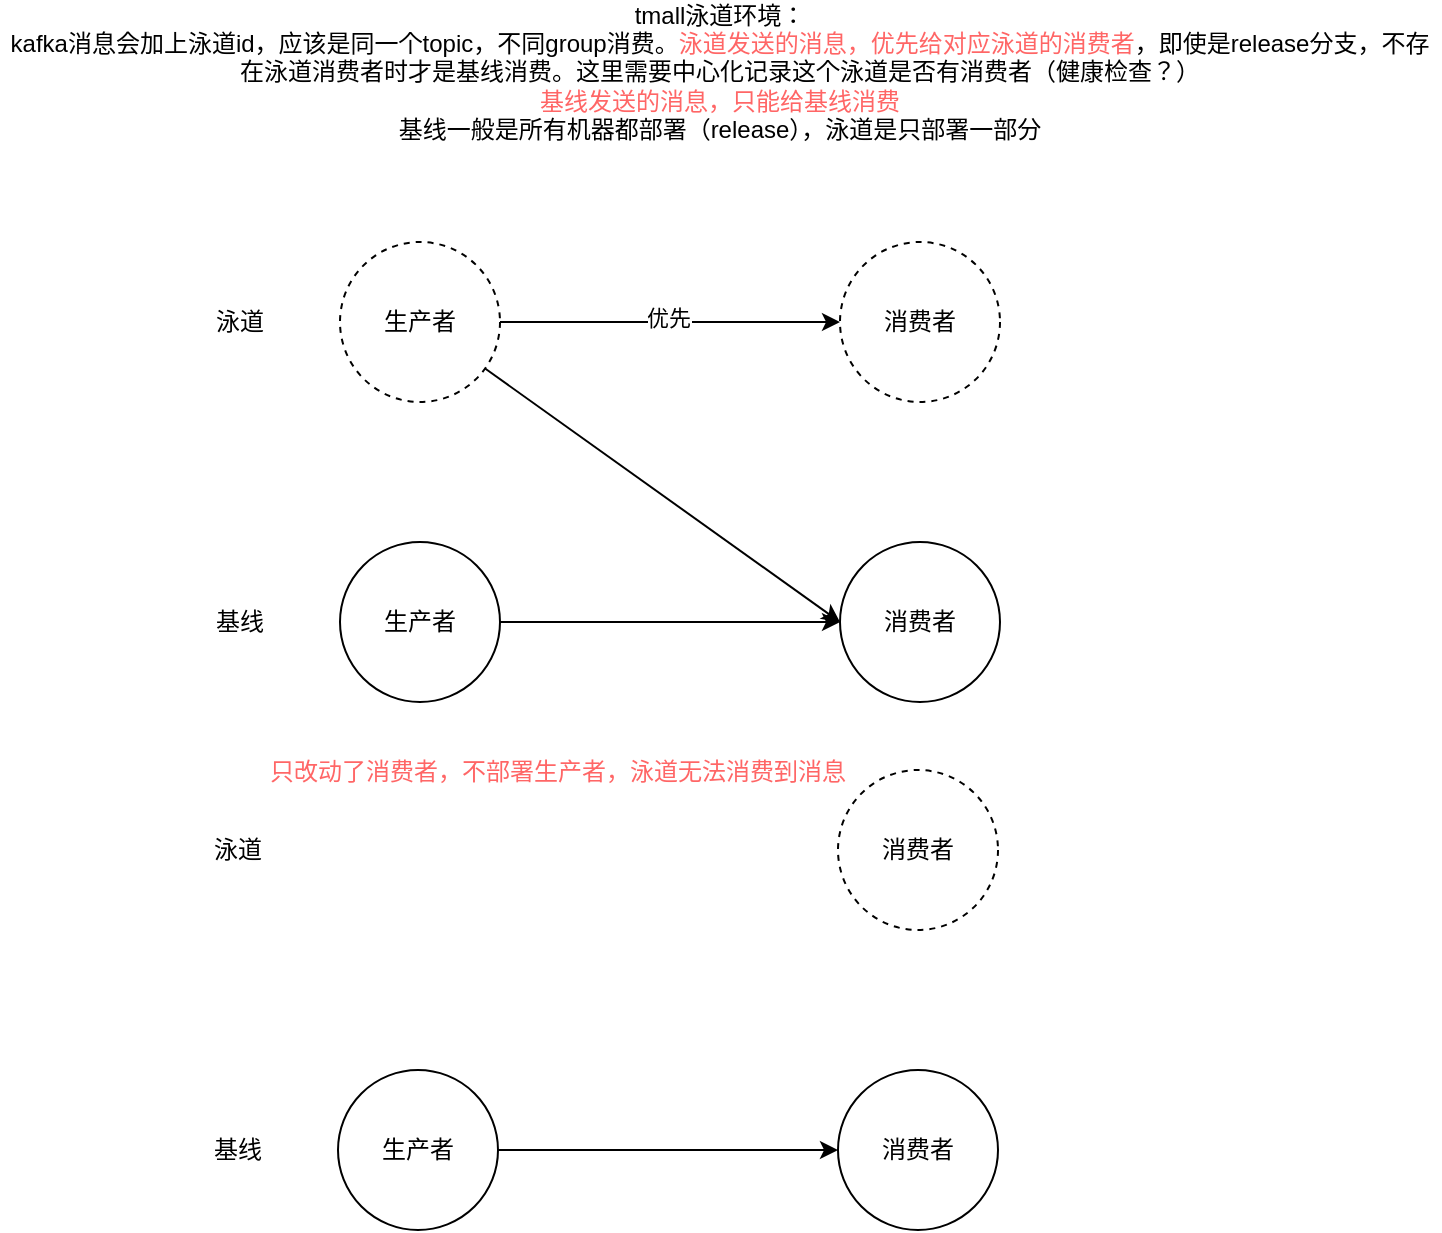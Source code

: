 <mxfile version="21.3.8" type="github">
  <diagram name="第 1 页" id="g_9M_log5X6aWmikNUvo">
    <mxGraphModel dx="920" dy="506" grid="1" gridSize="10" guides="1" tooltips="1" connect="1" arrows="1" fold="1" page="1" pageScale="1" pageWidth="827" pageHeight="1169" math="0" shadow="0">
      <root>
        <mxCell id="0" />
        <mxCell id="1" parent="0" />
        <mxCell id="UC14t1Heg8whz1p-dgPh-23" style="edgeStyle=orthogonalEdgeStyle;rounded=0;orthogonalLoop=1;jettySize=auto;html=1;entryX=0;entryY=0.5;entryDx=0;entryDy=0;" edge="1" parent="1" source="UC14t1Heg8whz1p-dgPh-15" target="UC14t1Heg8whz1p-dgPh-16">
          <mxGeometry relative="1" as="geometry" />
        </mxCell>
        <mxCell id="UC14t1Heg8whz1p-dgPh-26" value="优先" style="edgeLabel;html=1;align=center;verticalAlign=middle;resizable=0;points=[];" vertex="1" connectable="0" parent="UC14t1Heg8whz1p-dgPh-23">
          <mxGeometry x="-0.012" y="2" relative="1" as="geometry">
            <mxPoint as="offset" />
          </mxGeometry>
        </mxCell>
        <mxCell id="UC14t1Heg8whz1p-dgPh-24" style="rounded=0;orthogonalLoop=1;jettySize=auto;html=1;entryX=0;entryY=0.5;entryDx=0;entryDy=0;" edge="1" parent="1" source="UC14t1Heg8whz1p-dgPh-15" target="UC14t1Heg8whz1p-dgPh-18">
          <mxGeometry relative="1" as="geometry" />
        </mxCell>
        <mxCell id="UC14t1Heg8whz1p-dgPh-15" value="" style="ellipse;whiteSpace=wrap;html=1;aspect=fixed;dashed=1;" vertex="1" parent="1">
          <mxGeometry x="230" y="240" width="80" height="80" as="geometry" />
        </mxCell>
        <mxCell id="UC14t1Heg8whz1p-dgPh-16" value="" style="ellipse;whiteSpace=wrap;html=1;aspect=fixed;dashed=1;" vertex="1" parent="1">
          <mxGeometry x="480" y="240" width="80" height="80" as="geometry" />
        </mxCell>
        <mxCell id="UC14t1Heg8whz1p-dgPh-25" style="edgeStyle=orthogonalEdgeStyle;rounded=0;orthogonalLoop=1;jettySize=auto;html=1;" edge="1" parent="1" source="UC14t1Heg8whz1p-dgPh-17">
          <mxGeometry relative="1" as="geometry">
            <mxPoint x="480" y="430" as="targetPoint" />
          </mxGeometry>
        </mxCell>
        <mxCell id="UC14t1Heg8whz1p-dgPh-17" value="" style="ellipse;whiteSpace=wrap;html=1;aspect=fixed;" vertex="1" parent="1">
          <mxGeometry x="230" y="390" width="80" height="80" as="geometry" />
        </mxCell>
        <mxCell id="UC14t1Heg8whz1p-dgPh-18" value="" style="ellipse;whiteSpace=wrap;html=1;aspect=fixed;" vertex="1" parent="1">
          <mxGeometry x="480" y="390" width="80" height="80" as="geometry" />
        </mxCell>
        <mxCell id="UC14t1Heg8whz1p-dgPh-19" value="泳道" style="text;html=1;strokeColor=none;fillColor=none;align=center;verticalAlign=middle;whiteSpace=wrap;rounded=0;" vertex="1" parent="1">
          <mxGeometry x="150" y="265" width="60" height="30" as="geometry" />
        </mxCell>
        <mxCell id="UC14t1Heg8whz1p-dgPh-20" value="基线" style="text;html=1;strokeColor=none;fillColor=none;align=center;verticalAlign=middle;whiteSpace=wrap;rounded=0;" vertex="1" parent="1">
          <mxGeometry x="150" y="415" width="60" height="30" as="geometry" />
        </mxCell>
        <mxCell id="UC14t1Heg8whz1p-dgPh-21" value="生产者" style="text;html=1;strokeColor=none;fillColor=none;align=center;verticalAlign=middle;whiteSpace=wrap;rounded=0;" vertex="1" parent="1">
          <mxGeometry x="240" y="265" width="60" height="30" as="geometry" />
        </mxCell>
        <mxCell id="UC14t1Heg8whz1p-dgPh-22" value="消费者" style="text;html=1;strokeColor=none;fillColor=none;align=center;verticalAlign=middle;whiteSpace=wrap;rounded=0;" vertex="1" parent="1">
          <mxGeometry x="490" y="265" width="60" height="30" as="geometry" />
        </mxCell>
        <mxCell id="UC14t1Heg8whz1p-dgPh-27" value="tmall泳道环境：&lt;br&gt;kafka消息会加上泳道id，应该是同一个topic，不同group消费。&lt;font color=&quot;#ff6666&quot;&gt;泳道发送的消息，优先给对应泳道的消费者&lt;/font&gt;，即使是release分支，不存在泳道消费者时才是基线消费。这里需要中心化记录这个泳道是否有消费者（健康检查？）&lt;br&gt;&lt;font color=&quot;#ff6666&quot;&gt;基线发送的消息，只能给基线消费&lt;br&gt;&lt;/font&gt;基线一般是所有机器都部署（release），泳道是只部署一部分" style="text;html=1;strokeColor=none;fillColor=none;align=center;verticalAlign=middle;whiteSpace=wrap;rounded=0;" vertex="1" parent="1">
          <mxGeometry x="60" y="120" width="720" height="70" as="geometry" />
        </mxCell>
        <mxCell id="UC14t1Heg8whz1p-dgPh-28" value="生产者" style="text;html=1;strokeColor=none;fillColor=none;align=center;verticalAlign=middle;whiteSpace=wrap;rounded=0;" vertex="1" parent="1">
          <mxGeometry x="240" y="415" width="60" height="30" as="geometry" />
        </mxCell>
        <mxCell id="UC14t1Heg8whz1p-dgPh-29" value="消费者" style="text;html=1;strokeColor=none;fillColor=none;align=center;verticalAlign=middle;whiteSpace=wrap;rounded=0;" vertex="1" parent="1">
          <mxGeometry x="490" y="415" width="60" height="30" as="geometry" />
        </mxCell>
        <mxCell id="UC14t1Heg8whz1p-dgPh-34" value="" style="ellipse;whiteSpace=wrap;html=1;aspect=fixed;dashed=1;" vertex="1" parent="1">
          <mxGeometry x="479" y="504" width="80" height="80" as="geometry" />
        </mxCell>
        <mxCell id="UC14t1Heg8whz1p-dgPh-35" style="edgeStyle=orthogonalEdgeStyle;rounded=0;orthogonalLoop=1;jettySize=auto;html=1;" edge="1" parent="1" source="UC14t1Heg8whz1p-dgPh-36">
          <mxGeometry relative="1" as="geometry">
            <mxPoint x="479" y="694" as="targetPoint" />
          </mxGeometry>
        </mxCell>
        <mxCell id="UC14t1Heg8whz1p-dgPh-36" value="" style="ellipse;whiteSpace=wrap;html=1;aspect=fixed;" vertex="1" parent="1">
          <mxGeometry x="229" y="654" width="80" height="80" as="geometry" />
        </mxCell>
        <mxCell id="UC14t1Heg8whz1p-dgPh-37" value="" style="ellipse;whiteSpace=wrap;html=1;aspect=fixed;" vertex="1" parent="1">
          <mxGeometry x="479" y="654" width="80" height="80" as="geometry" />
        </mxCell>
        <mxCell id="UC14t1Heg8whz1p-dgPh-38" value="泳道" style="text;html=1;strokeColor=none;fillColor=none;align=center;verticalAlign=middle;whiteSpace=wrap;rounded=0;" vertex="1" parent="1">
          <mxGeometry x="149" y="529" width="60" height="30" as="geometry" />
        </mxCell>
        <mxCell id="UC14t1Heg8whz1p-dgPh-39" value="基线" style="text;html=1;strokeColor=none;fillColor=none;align=center;verticalAlign=middle;whiteSpace=wrap;rounded=0;" vertex="1" parent="1">
          <mxGeometry x="149" y="679" width="60" height="30" as="geometry" />
        </mxCell>
        <mxCell id="UC14t1Heg8whz1p-dgPh-41" value="消费者" style="text;html=1;strokeColor=none;fillColor=none;align=center;verticalAlign=middle;whiteSpace=wrap;rounded=0;" vertex="1" parent="1">
          <mxGeometry x="489" y="529" width="60" height="30" as="geometry" />
        </mxCell>
        <mxCell id="UC14t1Heg8whz1p-dgPh-42" value="生产者" style="text;html=1;strokeColor=none;fillColor=none;align=center;verticalAlign=middle;whiteSpace=wrap;rounded=0;" vertex="1" parent="1">
          <mxGeometry x="239" y="679" width="60" height="30" as="geometry" />
        </mxCell>
        <mxCell id="UC14t1Heg8whz1p-dgPh-43" value="消费者" style="text;html=1;strokeColor=none;fillColor=none;align=center;verticalAlign=middle;whiteSpace=wrap;rounded=0;" vertex="1" parent="1">
          <mxGeometry x="489" y="679" width="60" height="30" as="geometry" />
        </mxCell>
        <mxCell id="UC14t1Heg8whz1p-dgPh-44" value="&lt;font color=&quot;#ff6666&quot;&gt;只改动了消费者，不部署生产者，泳道无法消费到消息&lt;/font&gt;" style="text;html=1;strokeColor=none;fillColor=none;align=center;verticalAlign=middle;whiteSpace=wrap;rounded=0;" vertex="1" parent="1">
          <mxGeometry x="189" y="490" width="300" height="30" as="geometry" />
        </mxCell>
      </root>
    </mxGraphModel>
  </diagram>
</mxfile>
